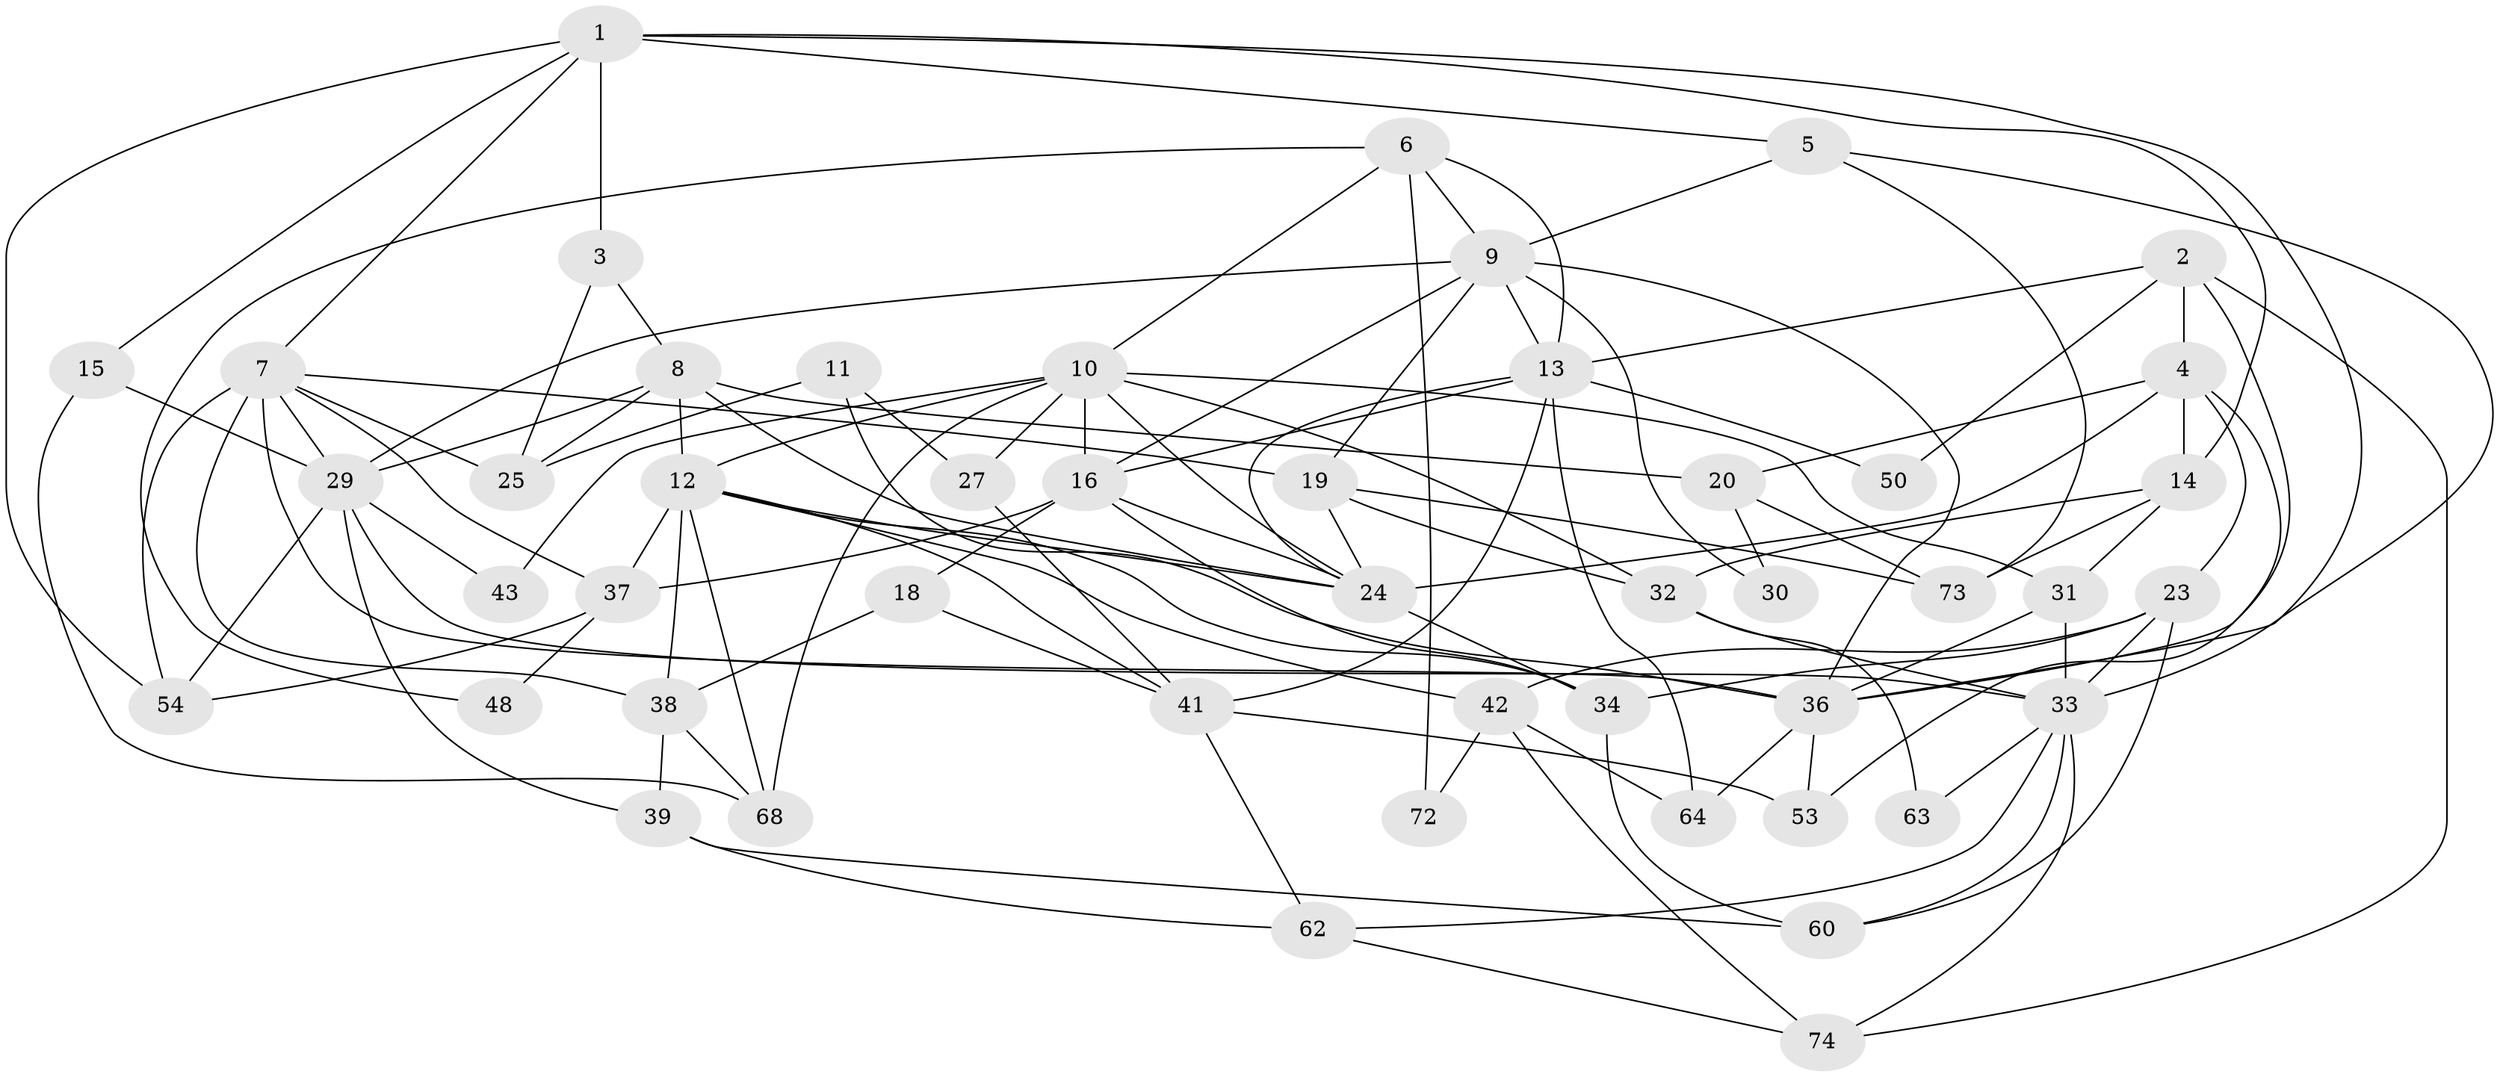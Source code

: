 // Generated by graph-tools (version 1.1) at 2025/24/03/03/25 07:24:04]
// undirected, 48 vertices, 117 edges
graph export_dot {
graph [start="1"]
  node [color=gray90,style=filled];
  1 [super="+46"];
  2 [super="+69"];
  3;
  4 [super="+21"];
  5;
  6 [super="+51"];
  7 [super="+26"];
  8 [super="+71"];
  9 [super="+28"];
  10 [super="+40"];
  11 [super="+22"];
  12 [super="+49"];
  13 [super="+67"];
  14 [super="+17"];
  15;
  16 [super="+56"];
  18;
  19 [super="+35"];
  20;
  23 [super="+70"];
  24 [super="+65"];
  25;
  27;
  29 [super="+66"];
  30;
  31 [super="+45"];
  32 [super="+52"];
  33 [super="+59"];
  34;
  36 [super="+55"];
  37 [super="+58"];
  38 [super="+57"];
  39;
  41 [super="+47"];
  42 [super="+44"];
  43;
  48;
  50;
  53;
  54;
  60 [super="+61"];
  62;
  63;
  64;
  68;
  72;
  73;
  74;
  1 -- 54;
  1 -- 15;
  1 -- 14;
  1 -- 7;
  1 -- 3;
  1 -- 36;
  1 -- 5;
  2 -- 74;
  2 -- 13;
  2 -- 4;
  2 -- 50;
  2 -- 36;
  3 -- 8;
  3 -- 25;
  4 -- 23;
  4 -- 53;
  4 -- 14 [weight=2];
  4 -- 24;
  4 -- 20;
  5 -- 33;
  5 -- 9;
  5 -- 73;
  6 -- 13;
  6 -- 48;
  6 -- 72;
  6 -- 9;
  6 -- 10;
  7 -- 54;
  7 -- 19;
  7 -- 25;
  7 -- 37;
  7 -- 38 [weight=2];
  7 -- 36;
  7 -- 29;
  8 -- 25;
  8 -- 20;
  8 -- 24;
  8 -- 29;
  8 -- 12;
  9 -- 13;
  9 -- 19;
  9 -- 30;
  9 -- 16;
  9 -- 36;
  9 -- 29;
  10 -- 43;
  10 -- 24;
  10 -- 32;
  10 -- 68;
  10 -- 27;
  10 -- 12;
  10 -- 16;
  10 -- 31;
  11 -- 25 [weight=2];
  11 -- 36;
  11 -- 27;
  12 -- 68;
  12 -- 41;
  12 -- 38;
  12 -- 34;
  12 -- 37;
  12 -- 24;
  12 -- 42;
  13 -- 64;
  13 -- 24;
  13 -- 50;
  13 -- 41;
  13 -- 16;
  14 -- 73;
  14 -- 31;
  14 -- 32;
  15 -- 68;
  15 -- 29;
  16 -- 34;
  16 -- 37;
  16 -- 18;
  16 -- 24;
  18 -- 38;
  18 -- 41;
  19 -- 73;
  19 -- 24;
  19 -- 32;
  20 -- 73;
  20 -- 30;
  23 -- 33;
  23 -- 42 [weight=2];
  23 -- 34;
  23 -- 60;
  24 -- 34;
  27 -- 41;
  29 -- 54;
  29 -- 33;
  29 -- 39;
  29 -- 43;
  31 -- 36;
  31 -- 33;
  32 -- 63;
  32 -- 33;
  33 -- 74;
  33 -- 60;
  33 -- 63 [weight=2];
  33 -- 62;
  34 -- 60;
  36 -- 64;
  36 -- 53;
  37 -- 48;
  37 -- 54;
  38 -- 39;
  38 -- 68;
  39 -- 62;
  39 -- 60;
  41 -- 62;
  41 -- 53;
  42 -- 64;
  42 -- 72;
  42 -- 74;
  62 -- 74;
}
